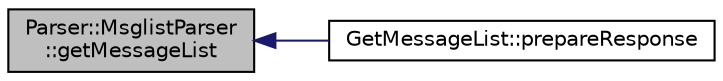 digraph "Parser::MsglistParser::getMessageList"
{
  edge [fontname="Helvetica",fontsize="10",labelfontname="Helvetica",labelfontsize="10"];
  node [fontname="Helvetica",fontsize="10",shape=record];
  rankdir="LR";
  Node10 [label="Parser::MsglistParser\l::getMessageList",height=0.2,width=0.4,color="black", fillcolor="grey75", style="filled", fontcolor="black"];
  Node10 -> Node11 [dir="back",color="midnightblue",fontsize="10",style="solid",fontname="Helvetica"];
  Node11 [label="GetMessageList::prepareResponse",height=0.2,width=0.4,color="black", fillcolor="white", style="filled",URL="$class_get_message_list.html#ad40f1aae0e4ae15ba97cd52dc01258b8",tooltip="Get data from msglist file. "];
}

